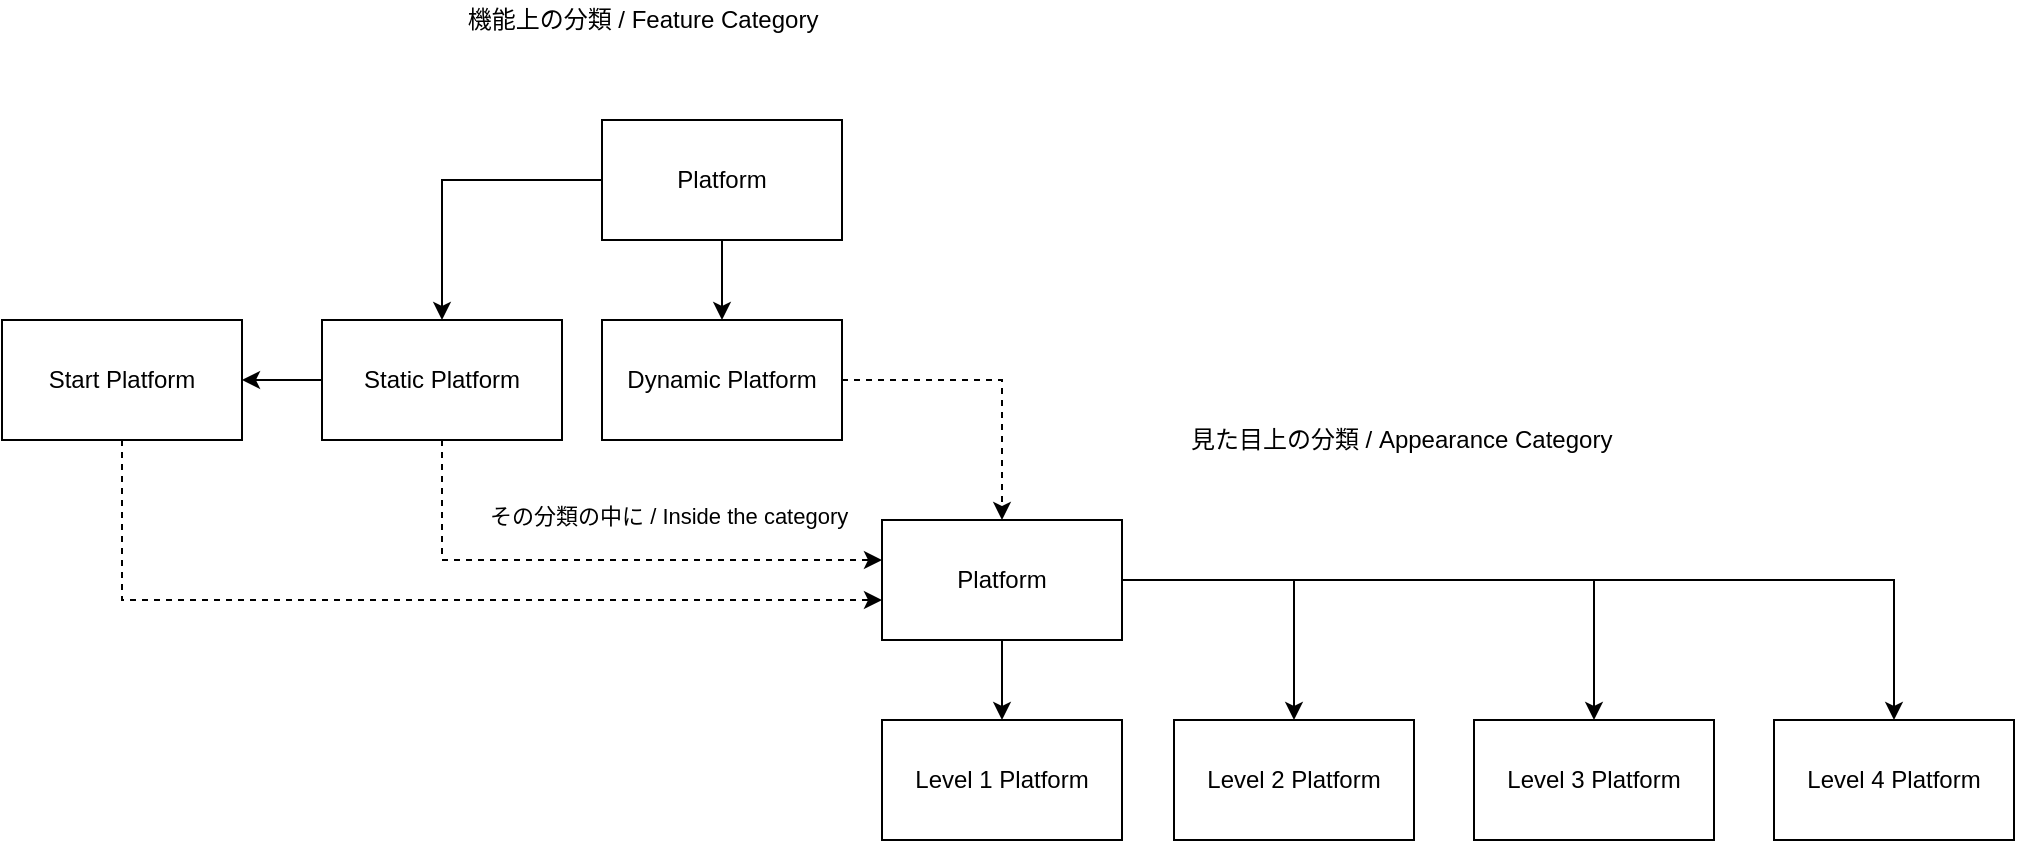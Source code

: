 <mxfile version="16.1.0" type="github">
  <diagram id="Hx5UEKI3edYFpY9mwvk1" name="Page-1">
    <mxGraphModel dx="1865" dy="588" grid="1" gridSize="10" guides="1" tooltips="1" connect="1" arrows="1" fold="1" page="1" pageScale="1" pageWidth="827" pageHeight="1169" math="0" shadow="0">
      <root>
        <mxCell id="0" />
        <mxCell id="1" parent="0" />
        <mxCell id="zi24o6_-LfvCJ8aNX14m-3" value="" style="edgeStyle=orthogonalEdgeStyle;rounded=0;orthogonalLoop=1;jettySize=auto;html=1;" edge="1" parent="1" source="zi24o6_-LfvCJ8aNX14m-1" target="zi24o6_-LfvCJ8aNX14m-2">
          <mxGeometry relative="1" as="geometry" />
        </mxCell>
        <mxCell id="zi24o6_-LfvCJ8aNX14m-5" value="" style="edgeStyle=orthogonalEdgeStyle;rounded=0;orthogonalLoop=1;jettySize=auto;html=1;" edge="1" parent="1" source="zi24o6_-LfvCJ8aNX14m-1" target="zi24o6_-LfvCJ8aNX14m-4">
          <mxGeometry relative="1" as="geometry" />
        </mxCell>
        <mxCell id="zi24o6_-LfvCJ8aNX14m-7" value="" style="edgeStyle=orthogonalEdgeStyle;rounded=0;orthogonalLoop=1;jettySize=auto;html=1;" edge="1" parent="1" source="zi24o6_-LfvCJ8aNX14m-2" target="zi24o6_-LfvCJ8aNX14m-6">
          <mxGeometry relative="1" as="geometry" />
        </mxCell>
        <mxCell id="zi24o6_-LfvCJ8aNX14m-20" value="" style="edgeStyle=orthogonalEdgeStyle;rounded=0;orthogonalLoop=1;jettySize=auto;html=1;dashed=1;strokeColor=default;endArrow=classic;endFill=1;" edge="1" parent="1" source="zi24o6_-LfvCJ8aNX14m-4" target="zi24o6_-LfvCJ8aNX14m-9">
          <mxGeometry relative="1" as="geometry" />
        </mxCell>
        <mxCell id="zi24o6_-LfvCJ8aNX14m-1" value="Platform" style="rounded=0;whiteSpace=wrap;html=1;" vertex="1" parent="1">
          <mxGeometry x="20" y="130" width="120" height="60" as="geometry" />
        </mxCell>
        <mxCell id="zi24o6_-LfvCJ8aNX14m-2" value="Static Platform" style="rounded=0;whiteSpace=wrap;html=1;" vertex="1" parent="1">
          <mxGeometry x="-120" y="230" width="120" height="60" as="geometry" />
        </mxCell>
        <mxCell id="zi24o6_-LfvCJ8aNX14m-4" value="Dynamic Platform" style="rounded=0;whiteSpace=wrap;html=1;" vertex="1" parent="1">
          <mxGeometry x="20" y="230" width="120" height="60" as="geometry" />
        </mxCell>
        <mxCell id="zi24o6_-LfvCJ8aNX14m-6" value="Start Platform" style="rounded=0;whiteSpace=wrap;html=1;" vertex="1" parent="1">
          <mxGeometry x="-280" y="230" width="120" height="60" as="geometry" />
        </mxCell>
        <mxCell id="zi24o6_-LfvCJ8aNX14m-8" value="機能上の分類 / Feature Category" style="text;html=1;align=center;verticalAlign=middle;resizable=0;points=[];autosize=1;strokeColor=none;fillColor=none;" vertex="1" parent="1">
          <mxGeometry x="-60" y="70" width="200" height="20" as="geometry" />
        </mxCell>
        <mxCell id="zi24o6_-LfvCJ8aNX14m-12" value="" style="edgeStyle=orthogonalEdgeStyle;rounded=0;orthogonalLoop=1;jettySize=auto;html=1;" edge="1" parent="1" source="zi24o6_-LfvCJ8aNX14m-9" target="zi24o6_-LfvCJ8aNX14m-11">
          <mxGeometry relative="1" as="geometry" />
        </mxCell>
        <mxCell id="zi24o6_-LfvCJ8aNX14m-14" value="" style="edgeStyle=orthogonalEdgeStyle;rounded=0;orthogonalLoop=1;jettySize=auto;html=1;" edge="1" parent="1" source="zi24o6_-LfvCJ8aNX14m-9" target="zi24o6_-LfvCJ8aNX14m-13">
          <mxGeometry relative="1" as="geometry" />
        </mxCell>
        <mxCell id="zi24o6_-LfvCJ8aNX14m-16" value="" style="edgeStyle=orthogonalEdgeStyle;rounded=0;orthogonalLoop=1;jettySize=auto;html=1;" edge="1" parent="1" source="zi24o6_-LfvCJ8aNX14m-9" target="zi24o6_-LfvCJ8aNX14m-15">
          <mxGeometry relative="1" as="geometry" />
        </mxCell>
        <mxCell id="zi24o6_-LfvCJ8aNX14m-19" value="" style="edgeStyle=orthogonalEdgeStyle;rounded=0;orthogonalLoop=1;jettySize=auto;html=1;" edge="1" parent="1" source="zi24o6_-LfvCJ8aNX14m-9" target="zi24o6_-LfvCJ8aNX14m-18">
          <mxGeometry relative="1" as="geometry" />
        </mxCell>
        <mxCell id="zi24o6_-LfvCJ8aNX14m-9" value="Platform" style="rounded=0;whiteSpace=wrap;html=1;" vertex="1" parent="1">
          <mxGeometry x="160" y="330" width="120" height="60" as="geometry" />
        </mxCell>
        <mxCell id="zi24o6_-LfvCJ8aNX14m-10" value="見た目上の分類 / Appearance Category&amp;nbsp;" style="text;html=1;align=center;verticalAlign=middle;resizable=0;points=[];autosize=1;strokeColor=none;fillColor=none;" vertex="1" parent="1">
          <mxGeometry x="306" y="280" width="230" height="20" as="geometry" />
        </mxCell>
        <mxCell id="zi24o6_-LfvCJ8aNX14m-11" value="Level 1 Platform" style="rounded=0;whiteSpace=wrap;html=1;" vertex="1" parent="1">
          <mxGeometry x="160" y="430" width="120" height="60" as="geometry" />
        </mxCell>
        <mxCell id="zi24o6_-LfvCJ8aNX14m-13" value="Level 2 Platform" style="rounded=0;whiteSpace=wrap;html=1;" vertex="1" parent="1">
          <mxGeometry x="306" y="430" width="120" height="60" as="geometry" />
        </mxCell>
        <mxCell id="zi24o6_-LfvCJ8aNX14m-15" value="Level 3 Platform" style="rounded=0;whiteSpace=wrap;html=1;" vertex="1" parent="1">
          <mxGeometry x="456" y="430" width="120" height="60" as="geometry" />
        </mxCell>
        <mxCell id="zi24o6_-LfvCJ8aNX14m-18" value="Level 4 Platform" style="rounded=0;whiteSpace=wrap;html=1;" vertex="1" parent="1">
          <mxGeometry x="606" y="430" width="120" height="60" as="geometry" />
        </mxCell>
        <mxCell id="zi24o6_-LfvCJ8aNX14m-21" value="&lt;span style=&quot;color: rgb(0 , 0 , 0) ; font-family: &amp;#34;helvetica&amp;#34; ; font-size: 11px ; font-style: normal ; font-weight: 400 ; letter-spacing: normal ; text-indent: 0px ; text-transform: none ; word-spacing: 0px ; background-color: rgb(255 , 255 , 255) ; display: inline ; float: none&quot;&gt;その分類の中に&amp;nbsp;&lt;/span&gt;&lt;span style=&quot;color: rgb(0 , 0 , 0) ; font-family: &amp;#34;helvetica&amp;#34; ; font-size: 11px ; font-style: normal ; font-weight: 400 ; letter-spacing: normal ; text-indent: 0px ; text-transform: none ; word-spacing: 0px ; background-color: rgb(255 , 255 , 255) ; display: inline ; float: none&quot;&gt;/&amp;nbsp;&lt;/span&gt;&lt;span style=&quot;color: rgb(0 , 0 , 0) ; font-family: &amp;#34;helvetica&amp;#34; ; font-size: 11px ; font-style: normal ; font-weight: 400 ; letter-spacing: normal ; text-indent: 0px ; text-transform: none ; word-spacing: 0px ; background-color: rgb(255 , 255 , 255) ; display: inline ; float: none&quot;&gt;Inside the category&lt;/span&gt;" style="text;whiteSpace=wrap;html=1;align=left;" vertex="1" parent="1">
          <mxGeometry x="-38" y="314" width="190" height="30" as="geometry" />
        </mxCell>
        <mxCell id="zi24o6_-LfvCJ8aNX14m-22" value="" style="edgeStyle=orthogonalEdgeStyle;rounded=0;orthogonalLoop=1;jettySize=auto;html=1;dashed=1;strokeColor=default;endArrow=classic;endFill=1;" edge="1" parent="1" source="zi24o6_-LfvCJ8aNX14m-6" target="zi24o6_-LfvCJ8aNX14m-9">
          <mxGeometry relative="1" as="geometry">
            <Array as="points">
              <mxPoint x="-220" y="370" />
            </Array>
          </mxGeometry>
        </mxCell>
        <mxCell id="zi24o6_-LfvCJ8aNX14m-23" value="" style="edgeStyle=orthogonalEdgeStyle;rounded=0;orthogonalLoop=1;jettySize=auto;html=1;dashed=1;strokeColor=default;endArrow=classic;endFill=1;" edge="1" parent="1" source="zi24o6_-LfvCJ8aNX14m-2" target="zi24o6_-LfvCJ8aNX14m-9">
          <mxGeometry relative="1" as="geometry">
            <Array as="points">
              <mxPoint x="-60" y="350" />
            </Array>
          </mxGeometry>
        </mxCell>
      </root>
    </mxGraphModel>
  </diagram>
</mxfile>
